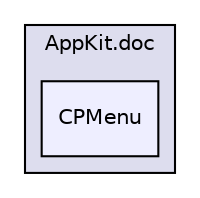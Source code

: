 digraph "AppKit.doc/CPMenu" {
  compound=true
  node [ fontsize="10", fontname="Helvetica"];
  edge [ labelfontsize="10", labelfontname="Helvetica"];
  subgraph clusterdir_0e4e8176c2dd688a0cdab60948de03e6 {
    graph [ bgcolor="#ddddee", pencolor="black", label="AppKit.doc" fontname="Helvetica", fontsize="10", URL="dir_0e4e8176c2dd688a0cdab60948de03e6.html"]
  dir_92408d2365f141ab5c1b7edc78b82f1b [shape=box, label="CPMenu", style="filled", fillcolor="#eeeeff", pencolor="black", URL="dir_92408d2365f141ab5c1b7edc78b82f1b.html"];
  }
}
